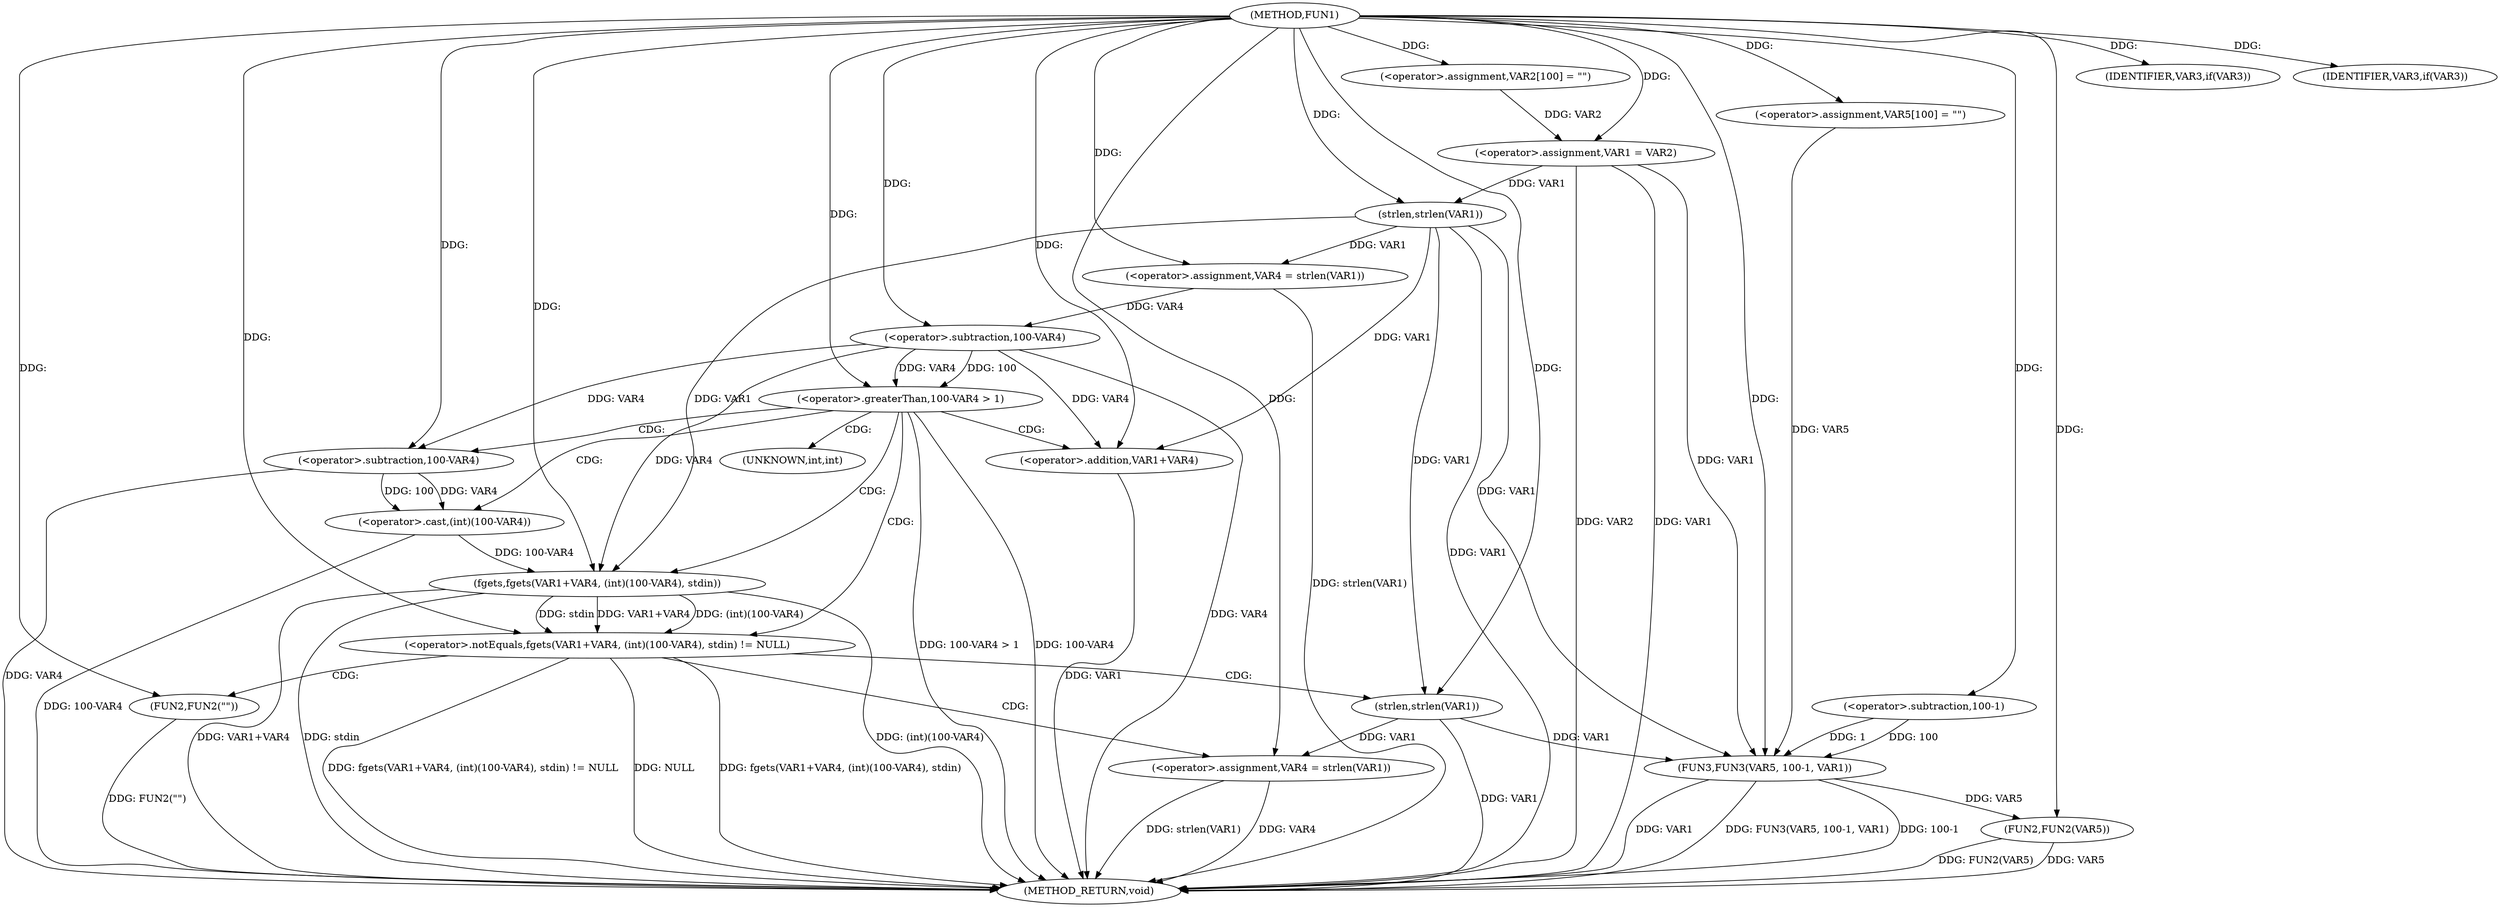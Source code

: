 digraph FUN1 {  
"1000100" [label = "(METHOD,FUN1)" ]
"1000165" [label = "(METHOD_RETURN,void)" ]
"1000104" [label = "(<operator>.assignment,VAR2[100] = \"\")" ]
"1000107" [label = "(<operator>.assignment,VAR1 = VAR2)" ]
"1000111" [label = "(IDENTIFIER,VAR3,if(VAR3))" ]
"1000115" [label = "(<operator>.assignment,VAR4 = strlen(VAR1))" ]
"1000117" [label = "(strlen,strlen(VAR1))" ]
"1000120" [label = "(<operator>.greaterThan,100-VAR4 > 1)" ]
"1000121" [label = "(<operator>.subtraction,100-VAR4)" ]
"1000127" [label = "(<operator>.notEquals,fgets(VAR1+VAR4, (int)(100-VAR4), stdin) != NULL)" ]
"1000128" [label = "(fgets,fgets(VAR1+VAR4, (int)(100-VAR4), stdin))" ]
"1000129" [label = "(<operator>.addition,VAR1+VAR4)" ]
"1000132" [label = "(<operator>.cast,(int)(100-VAR4))" ]
"1000134" [label = "(<operator>.subtraction,100-VAR4)" ]
"1000140" [label = "(<operator>.assignment,VAR4 = strlen(VAR1))" ]
"1000142" [label = "(strlen,strlen(VAR1))" ]
"1000147" [label = "(FUN2,FUN2(\"\"))" ]
"1000150" [label = "(IDENTIFIER,VAR3,if(VAR3))" ]
"1000154" [label = "(<operator>.assignment,VAR5[100] = \"\")" ]
"1000157" [label = "(FUN3,FUN3(VAR5, 100-1, VAR1))" ]
"1000159" [label = "(<operator>.subtraction,100-1)" ]
"1000163" [label = "(FUN2,FUN2(VAR5))" ]
"1000133" [label = "(UNKNOWN,int,int)" ]
  "1000140" -> "1000165"  [ label = "DDG: strlen(VAR1)"] 
  "1000107" -> "1000165"  [ label = "DDG: VAR1"] 
  "1000157" -> "1000165"  [ label = "DDG: FUN3(VAR5, 100-1, VAR1)"] 
  "1000127" -> "1000165"  [ label = "DDG: fgets(VAR1+VAR4, (int)(100-VAR4), stdin) != NULL"] 
  "1000117" -> "1000165"  [ label = "DDG: VAR1"] 
  "1000120" -> "1000165"  [ label = "DDG: 100-VAR4 > 1"] 
  "1000147" -> "1000165"  [ label = "DDG: FUN2(\"\")"] 
  "1000157" -> "1000165"  [ label = "DDG: 100-1"] 
  "1000115" -> "1000165"  [ label = "DDG: strlen(VAR1)"] 
  "1000129" -> "1000165"  [ label = "DDG: VAR1"] 
  "1000163" -> "1000165"  [ label = "DDG: VAR5"] 
  "1000121" -> "1000165"  [ label = "DDG: VAR4"] 
  "1000128" -> "1000165"  [ label = "DDG: (int)(100-VAR4)"] 
  "1000140" -> "1000165"  [ label = "DDG: VAR4"] 
  "1000128" -> "1000165"  [ label = "DDG: VAR1+VAR4"] 
  "1000132" -> "1000165"  [ label = "DDG: 100-VAR4"] 
  "1000120" -> "1000165"  [ label = "DDG: 100-VAR4"] 
  "1000142" -> "1000165"  [ label = "DDG: VAR1"] 
  "1000134" -> "1000165"  [ label = "DDG: VAR4"] 
  "1000127" -> "1000165"  [ label = "DDG: fgets(VAR1+VAR4, (int)(100-VAR4), stdin)"] 
  "1000127" -> "1000165"  [ label = "DDG: NULL"] 
  "1000163" -> "1000165"  [ label = "DDG: FUN2(VAR5)"] 
  "1000157" -> "1000165"  [ label = "DDG: VAR1"] 
  "1000128" -> "1000165"  [ label = "DDG: stdin"] 
  "1000107" -> "1000165"  [ label = "DDG: VAR2"] 
  "1000100" -> "1000104"  [ label = "DDG: "] 
  "1000104" -> "1000107"  [ label = "DDG: VAR2"] 
  "1000100" -> "1000107"  [ label = "DDG: "] 
  "1000100" -> "1000111"  [ label = "DDG: "] 
  "1000117" -> "1000115"  [ label = "DDG: VAR1"] 
  "1000100" -> "1000115"  [ label = "DDG: "] 
  "1000107" -> "1000117"  [ label = "DDG: VAR1"] 
  "1000100" -> "1000117"  [ label = "DDG: "] 
  "1000121" -> "1000120"  [ label = "DDG: 100"] 
  "1000121" -> "1000120"  [ label = "DDG: VAR4"] 
  "1000100" -> "1000121"  [ label = "DDG: "] 
  "1000115" -> "1000121"  [ label = "DDG: VAR4"] 
  "1000100" -> "1000120"  [ label = "DDG: "] 
  "1000128" -> "1000127"  [ label = "DDG: VAR1+VAR4"] 
  "1000128" -> "1000127"  [ label = "DDG: (int)(100-VAR4)"] 
  "1000128" -> "1000127"  [ label = "DDG: stdin"] 
  "1000117" -> "1000128"  [ label = "DDG: VAR1"] 
  "1000100" -> "1000128"  [ label = "DDG: "] 
  "1000121" -> "1000128"  [ label = "DDG: VAR4"] 
  "1000117" -> "1000129"  [ label = "DDG: VAR1"] 
  "1000100" -> "1000129"  [ label = "DDG: "] 
  "1000121" -> "1000129"  [ label = "DDG: VAR4"] 
  "1000132" -> "1000128"  [ label = "DDG: 100-VAR4"] 
  "1000134" -> "1000132"  [ label = "DDG: 100"] 
  "1000134" -> "1000132"  [ label = "DDG: VAR4"] 
  "1000100" -> "1000134"  [ label = "DDG: "] 
  "1000121" -> "1000134"  [ label = "DDG: VAR4"] 
  "1000100" -> "1000127"  [ label = "DDG: "] 
  "1000142" -> "1000140"  [ label = "DDG: VAR1"] 
  "1000100" -> "1000140"  [ label = "DDG: "] 
  "1000100" -> "1000142"  [ label = "DDG: "] 
  "1000117" -> "1000142"  [ label = "DDG: VAR1"] 
  "1000100" -> "1000147"  [ label = "DDG: "] 
  "1000100" -> "1000150"  [ label = "DDG: "] 
  "1000100" -> "1000154"  [ label = "DDG: "] 
  "1000154" -> "1000157"  [ label = "DDG: VAR5"] 
  "1000100" -> "1000157"  [ label = "DDG: "] 
  "1000159" -> "1000157"  [ label = "DDG: 100"] 
  "1000159" -> "1000157"  [ label = "DDG: 1"] 
  "1000100" -> "1000159"  [ label = "DDG: "] 
  "1000107" -> "1000157"  [ label = "DDG: VAR1"] 
  "1000117" -> "1000157"  [ label = "DDG: VAR1"] 
  "1000142" -> "1000157"  [ label = "DDG: VAR1"] 
  "1000157" -> "1000163"  [ label = "DDG: VAR5"] 
  "1000100" -> "1000163"  [ label = "DDG: "] 
  "1000120" -> "1000127"  [ label = "CDG: "] 
  "1000120" -> "1000132"  [ label = "CDG: "] 
  "1000120" -> "1000128"  [ label = "CDG: "] 
  "1000120" -> "1000129"  [ label = "CDG: "] 
  "1000120" -> "1000133"  [ label = "CDG: "] 
  "1000120" -> "1000134"  [ label = "CDG: "] 
  "1000127" -> "1000142"  [ label = "CDG: "] 
  "1000127" -> "1000147"  [ label = "CDG: "] 
  "1000127" -> "1000140"  [ label = "CDG: "] 
}
